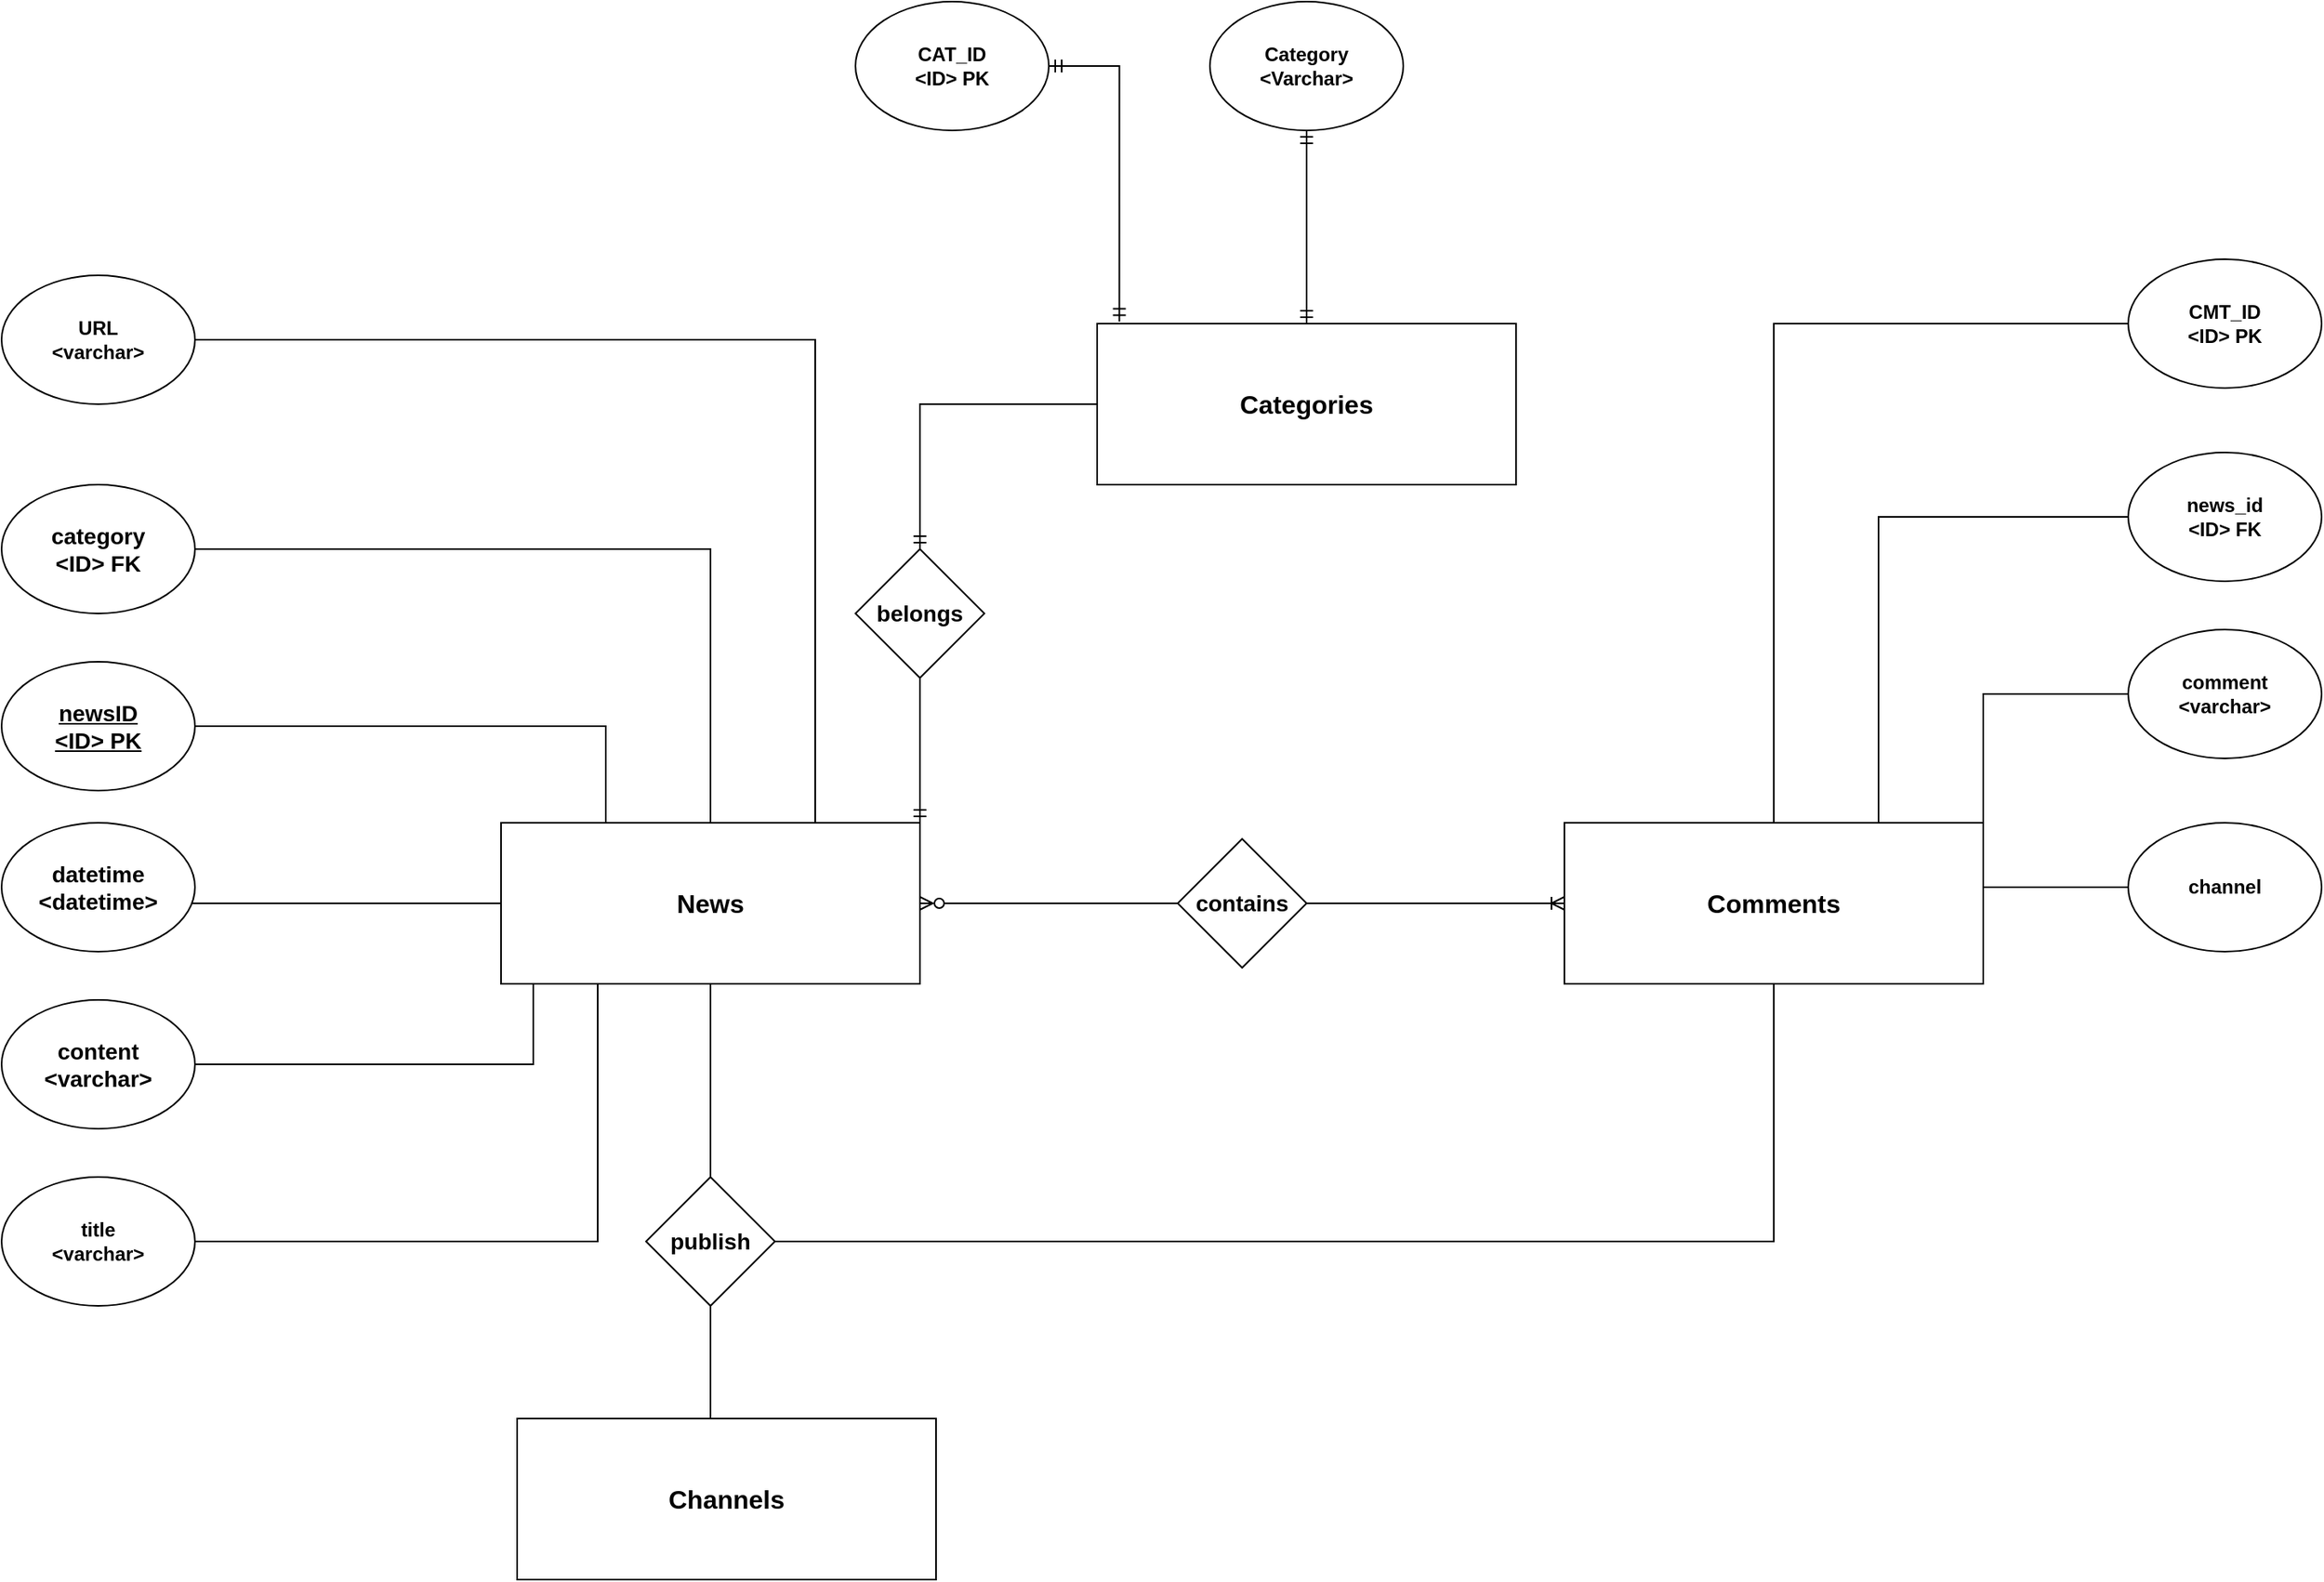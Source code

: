 <mxfile version="20.3.7" type="github">
  <diagram id="R2lEEEUBdFMjLlhIrx00" name="Page-1">
    <mxGraphModel dx="2071" dy="1772" grid="1" gridSize="10" guides="1" tooltips="1" connect="1" arrows="1" fold="1" page="1" pageScale="1" pageWidth="850" pageHeight="1100" math="0" shadow="0" extFonts="Permanent Marker^https://fonts.googleapis.com/css?family=Permanent+Marker">
      <root>
        <mxCell id="0" />
        <mxCell id="1" parent="0" />
        <mxCell id="RLFhRpxJglFCo0WGlOcY-26" style="edgeStyle=orthogonalEdgeStyle;rounded=0;orthogonalLoop=1;jettySize=auto;html=1;exitX=1;exitY=0.5;exitDx=0;exitDy=0;fontSize=14;endArrow=none;endFill=0;entryX=0;entryY=0.5;entryDx=0;entryDy=0;startArrow=ERzeroToMany;startFill=0;" edge="1" parent="1" source="RLFhRpxJglFCo0WGlOcY-2" target="RLFhRpxJglFCo0WGlOcY-27">
          <mxGeometry relative="1" as="geometry" />
        </mxCell>
        <mxCell id="RLFhRpxJglFCo0WGlOcY-48" style="edgeStyle=orthogonalEdgeStyle;rounded=0;orthogonalLoop=1;jettySize=auto;html=1;fontSize=14;startArrow=none;startFill=0;endArrow=none;endFill=0;" edge="1" parent="1" source="RLFhRpxJglFCo0WGlOcY-2" target="RLFhRpxJglFCo0WGlOcY-46">
          <mxGeometry relative="1" as="geometry" />
        </mxCell>
        <mxCell id="RLFhRpxJglFCo0WGlOcY-54" style="edgeStyle=orthogonalEdgeStyle;rounded=0;orthogonalLoop=1;jettySize=auto;html=1;exitX=1;exitY=0;exitDx=0;exitDy=0;entryX=0.5;entryY=1;entryDx=0;entryDy=0;fontSize=14;startArrow=ERmandOne;startFill=0;endArrow=none;endFill=0;" edge="1" parent="1" source="RLFhRpxJglFCo0WGlOcY-2" target="RLFhRpxJglFCo0WGlOcY-52">
          <mxGeometry relative="1" as="geometry" />
        </mxCell>
        <mxCell id="RLFhRpxJglFCo0WGlOcY-2" value="News" style="rounded=0;whiteSpace=wrap;html=1;fontSize=16;fontStyle=1" vertex="1" parent="1">
          <mxGeometry x="190" y="230" width="260" height="100" as="geometry" />
        </mxCell>
        <mxCell id="RLFhRpxJglFCo0WGlOcY-5" style="edgeStyle=orthogonalEdgeStyle;rounded=0;orthogonalLoop=1;jettySize=auto;html=1;entryX=0.25;entryY=0;entryDx=0;entryDy=0;fontSize=16;endArrow=none;endFill=0;" edge="1" parent="1" source="RLFhRpxJglFCo0WGlOcY-4" target="RLFhRpxJglFCo0WGlOcY-2">
          <mxGeometry relative="1" as="geometry" />
        </mxCell>
        <mxCell id="RLFhRpxJglFCo0WGlOcY-4" value="newsID&lt;br style=&quot;font-size: 14px;&quot;&gt;&amp;lt;ID&amp;gt; PK" style="ellipse;whiteSpace=wrap;html=1;fontStyle=5;fontSize=14;" vertex="1" parent="1">
          <mxGeometry x="-120" y="130" width="120" height="80" as="geometry" />
        </mxCell>
        <mxCell id="RLFhRpxJglFCo0WGlOcY-7" style="edgeStyle=orthogonalEdgeStyle;rounded=0;orthogonalLoop=1;jettySize=auto;html=1;entryX=0;entryY=0.5;entryDx=0;entryDy=0;fontSize=16;endArrow=none;endFill=0;" edge="1" parent="1" source="RLFhRpxJglFCo0WGlOcY-6" target="RLFhRpxJglFCo0WGlOcY-2">
          <mxGeometry relative="1" as="geometry">
            <Array as="points">
              <mxPoint x="60" y="280" />
              <mxPoint x="60" y="280" />
            </Array>
          </mxGeometry>
        </mxCell>
        <mxCell id="RLFhRpxJglFCo0WGlOcY-6" value="datetime&lt;br style=&quot;font-size: 14px;&quot;&gt;&amp;lt;datetime&amp;gt;" style="ellipse;whiteSpace=wrap;html=1;fontStyle=1;fontSize=14;" vertex="1" parent="1">
          <mxGeometry x="-120" y="230" width="120" height="80" as="geometry" />
        </mxCell>
        <mxCell id="RLFhRpxJglFCo0WGlOcY-11" style="edgeStyle=orthogonalEdgeStyle;rounded=0;orthogonalLoop=1;jettySize=auto;html=1;entryX=0.5;entryY=0;entryDx=0;entryDy=0;fontSize=16;endArrow=none;endFill=0;" edge="1" parent="1" source="RLFhRpxJglFCo0WGlOcY-10" target="RLFhRpxJglFCo0WGlOcY-2">
          <mxGeometry relative="1" as="geometry" />
        </mxCell>
        <mxCell id="RLFhRpxJglFCo0WGlOcY-10" value="category&lt;br style=&quot;font-size: 14px;&quot;&gt;&amp;lt;ID&amp;gt; FK" style="ellipse;whiteSpace=wrap;html=1;fontStyle=1;fontSize=14;" vertex="1" parent="1">
          <mxGeometry x="-120" y="20" width="120" height="80" as="geometry" />
        </mxCell>
        <mxCell id="RLFhRpxJglFCo0WGlOcY-17" style="edgeStyle=orthogonalEdgeStyle;rounded=0;orthogonalLoop=1;jettySize=auto;html=1;entryX=0.5;entryY=1;entryDx=0;entryDy=0;fontSize=16;endArrow=none;endFill=0;" edge="1" parent="1" source="RLFhRpxJglFCo0WGlOcY-16" target="RLFhRpxJglFCo0WGlOcY-2">
          <mxGeometry relative="1" as="geometry">
            <Array as="points">
              <mxPoint x="210" y="380" />
              <mxPoint x="210" y="330" />
            </Array>
          </mxGeometry>
        </mxCell>
        <mxCell id="RLFhRpxJglFCo0WGlOcY-16" value="content&lt;br style=&quot;font-size: 14px;&quot;&gt;&amp;lt;varchar&amp;gt;" style="ellipse;whiteSpace=wrap;html=1;fontStyle=1;fontSize=14;" vertex="1" parent="1">
          <mxGeometry x="-120" y="340" width="120" height="80" as="geometry" />
        </mxCell>
        <mxCell id="RLFhRpxJglFCo0WGlOcY-21" style="edgeStyle=orthogonalEdgeStyle;rounded=0;orthogonalLoop=1;jettySize=auto;html=1;entryX=0.75;entryY=1;entryDx=0;entryDy=0;fontSize=16;endArrow=none;endFill=0;" edge="1" parent="1" source="RLFhRpxJglFCo0WGlOcY-19" target="RLFhRpxJglFCo0WGlOcY-2">
          <mxGeometry relative="1" as="geometry">
            <Array as="points">
              <mxPoint x="250" y="490" />
              <mxPoint x="250" y="330" />
            </Array>
          </mxGeometry>
        </mxCell>
        <mxCell id="RLFhRpxJglFCo0WGlOcY-19" value="title&lt;br&gt;&amp;lt;varchar&amp;gt;" style="ellipse;whiteSpace=wrap;html=1;fontStyle=1" vertex="1" parent="1">
          <mxGeometry x="-120" y="450" width="120" height="80" as="geometry" />
        </mxCell>
        <mxCell id="RLFhRpxJglFCo0WGlOcY-24" style="edgeStyle=orthogonalEdgeStyle;rounded=0;orthogonalLoop=1;jettySize=auto;html=1;entryX=0.75;entryY=0;entryDx=0;entryDy=0;fontSize=16;endArrow=none;endFill=0;" edge="1" parent="1" source="RLFhRpxJglFCo0WGlOcY-23" target="RLFhRpxJglFCo0WGlOcY-2">
          <mxGeometry relative="1" as="geometry" />
        </mxCell>
        <mxCell id="RLFhRpxJglFCo0WGlOcY-23" value="URL&lt;br&gt;&amp;lt;varchar&amp;gt;" style="ellipse;whiteSpace=wrap;html=1;fontStyle=1" vertex="1" parent="1">
          <mxGeometry x="-120" y="-110" width="120" height="80" as="geometry" />
        </mxCell>
        <mxCell id="RLFhRpxJglFCo0WGlOcY-47" style="edgeStyle=orthogonalEdgeStyle;rounded=0;orthogonalLoop=1;jettySize=auto;html=1;exitX=0.5;exitY=1;exitDx=0;exitDy=0;entryX=1;entryY=0.5;entryDx=0;entryDy=0;fontSize=14;startArrow=none;startFill=0;endArrow=none;endFill=0;" edge="1" parent="1" source="RLFhRpxJglFCo0WGlOcY-25" target="RLFhRpxJglFCo0WGlOcY-46">
          <mxGeometry relative="1" as="geometry" />
        </mxCell>
        <mxCell id="RLFhRpxJglFCo0WGlOcY-25" value="Comments" style="rounded=0;whiteSpace=wrap;html=1;fontSize=16;fontStyle=1" vertex="1" parent="1">
          <mxGeometry x="850" y="230" width="260" height="100" as="geometry" />
        </mxCell>
        <mxCell id="RLFhRpxJglFCo0WGlOcY-31" style="edgeStyle=orthogonalEdgeStyle;rounded=0;orthogonalLoop=1;jettySize=auto;html=1;exitX=1;exitY=0.5;exitDx=0;exitDy=0;fontSize=14;startArrow=none;startFill=0;endArrow=ERoneToMany;endFill=0;" edge="1" parent="1" source="RLFhRpxJglFCo0WGlOcY-27" target="RLFhRpxJglFCo0WGlOcY-25">
          <mxGeometry relative="1" as="geometry" />
        </mxCell>
        <mxCell id="RLFhRpxJglFCo0WGlOcY-27" value="contains" style="rhombus;whiteSpace=wrap;html=1;fontSize=14;fontStyle=1" vertex="1" parent="1">
          <mxGeometry x="610" y="240" width="80" height="80" as="geometry" />
        </mxCell>
        <mxCell id="RLFhRpxJglFCo0WGlOcY-33" style="edgeStyle=orthogonalEdgeStyle;rounded=0;orthogonalLoop=1;jettySize=auto;html=1;fontSize=14;startArrow=none;startFill=0;endArrow=none;endFill=0;" edge="1" parent="1" source="RLFhRpxJglFCo0WGlOcY-32" target="RLFhRpxJglFCo0WGlOcY-25">
          <mxGeometry relative="1" as="geometry" />
        </mxCell>
        <mxCell id="RLFhRpxJglFCo0WGlOcY-32" value="CMT_ID&lt;br&gt;&amp;lt;ID&amp;gt; PK" style="ellipse;whiteSpace=wrap;html=1;fontStyle=1" vertex="1" parent="1">
          <mxGeometry x="1200" y="-120" width="120" height="80" as="geometry" />
        </mxCell>
        <mxCell id="RLFhRpxJglFCo0WGlOcY-35" style="edgeStyle=orthogonalEdgeStyle;rounded=0;orthogonalLoop=1;jettySize=auto;html=1;entryX=0.75;entryY=0;entryDx=0;entryDy=0;fontSize=14;startArrow=none;startFill=0;endArrow=none;endFill=0;" edge="1" parent="1" source="RLFhRpxJglFCo0WGlOcY-34" target="RLFhRpxJglFCo0WGlOcY-25">
          <mxGeometry relative="1" as="geometry" />
        </mxCell>
        <mxCell id="RLFhRpxJglFCo0WGlOcY-34" value="news_id&lt;br&gt;&amp;lt;ID&amp;gt; FK" style="ellipse;whiteSpace=wrap;html=1;fontStyle=1" vertex="1" parent="1">
          <mxGeometry x="1200" width="120" height="80" as="geometry" />
        </mxCell>
        <mxCell id="RLFhRpxJglFCo0WGlOcY-38" style="edgeStyle=orthogonalEdgeStyle;rounded=0;orthogonalLoop=1;jettySize=auto;html=1;entryX=1;entryY=0;entryDx=0;entryDy=0;fontSize=14;startArrow=none;startFill=0;endArrow=none;endFill=0;" edge="1" parent="1" source="RLFhRpxJglFCo0WGlOcY-36" target="RLFhRpxJglFCo0WGlOcY-25">
          <mxGeometry relative="1" as="geometry" />
        </mxCell>
        <mxCell id="RLFhRpxJglFCo0WGlOcY-36" value="comment&lt;br&gt;&amp;lt;varchar&amp;gt;" style="ellipse;whiteSpace=wrap;html=1;fontStyle=1" vertex="1" parent="1">
          <mxGeometry x="1200" y="110" width="120" height="80" as="geometry" />
        </mxCell>
        <mxCell id="RLFhRpxJglFCo0WGlOcY-42" value="Channels" style="rounded=0;whiteSpace=wrap;html=1;fontSize=16;fontStyle=1" vertex="1" parent="1">
          <mxGeometry x="200" y="600" width="260" height="100" as="geometry" />
        </mxCell>
        <mxCell id="RLFhRpxJglFCo0WGlOcY-53" style="edgeStyle=orthogonalEdgeStyle;rounded=0;orthogonalLoop=1;jettySize=auto;html=1;exitX=0;exitY=0.5;exitDx=0;exitDy=0;entryX=0.5;entryY=0;entryDx=0;entryDy=0;fontSize=14;startArrow=none;startFill=0;endArrow=ERmandOne;endFill=0;" edge="1" parent="1" source="RLFhRpxJglFCo0WGlOcY-43" target="RLFhRpxJglFCo0WGlOcY-52">
          <mxGeometry relative="1" as="geometry" />
        </mxCell>
        <mxCell id="RLFhRpxJglFCo0WGlOcY-43" value="Categories" style="rounded=0;whiteSpace=wrap;html=1;fontSize=16;fontStyle=1" vertex="1" parent="1">
          <mxGeometry x="560" y="-80" width="260" height="100" as="geometry" />
        </mxCell>
        <mxCell id="RLFhRpxJglFCo0WGlOcY-45" style="edgeStyle=orthogonalEdgeStyle;rounded=0;orthogonalLoop=1;jettySize=auto;html=1;fontSize=14;startArrow=none;startFill=0;endArrow=none;endFill=0;" edge="1" parent="1" source="RLFhRpxJglFCo0WGlOcY-44" target="RLFhRpxJglFCo0WGlOcY-25">
          <mxGeometry relative="1" as="geometry">
            <Array as="points">
              <mxPoint x="1130" y="270" />
              <mxPoint x="1130" y="270" />
            </Array>
          </mxGeometry>
        </mxCell>
        <mxCell id="RLFhRpxJglFCo0WGlOcY-44" value="channel" style="ellipse;whiteSpace=wrap;html=1;fontStyle=1" vertex="1" parent="1">
          <mxGeometry x="1200" y="230" width="120" height="80" as="geometry" />
        </mxCell>
        <mxCell id="RLFhRpxJglFCo0WGlOcY-49" style="edgeStyle=orthogonalEdgeStyle;rounded=0;orthogonalLoop=1;jettySize=auto;html=1;exitX=0.5;exitY=1;exitDx=0;exitDy=0;fontSize=14;startArrow=none;startFill=0;endArrow=none;endFill=0;" edge="1" parent="1" source="RLFhRpxJglFCo0WGlOcY-46">
          <mxGeometry relative="1" as="geometry">
            <mxPoint x="320" y="600" as="targetPoint" />
          </mxGeometry>
        </mxCell>
        <mxCell id="RLFhRpxJglFCo0WGlOcY-46" value="publish" style="rhombus;whiteSpace=wrap;html=1;fontSize=14;fontStyle=1" vertex="1" parent="1">
          <mxGeometry x="280" y="450" width="80" height="80" as="geometry" />
        </mxCell>
        <mxCell id="RLFhRpxJglFCo0WGlOcY-52" value="belongs" style="rhombus;whiteSpace=wrap;html=1;fontSize=14;fontStyle=1" vertex="1" parent="1">
          <mxGeometry x="410" y="60" width="80" height="80" as="geometry" />
        </mxCell>
        <mxCell id="RLFhRpxJglFCo0WGlOcY-56" style="edgeStyle=orthogonalEdgeStyle;rounded=0;orthogonalLoop=1;jettySize=auto;html=1;entryX=0.053;entryY=-0.012;entryDx=0;entryDy=0;entryPerimeter=0;fontSize=14;startArrow=ERmandOne;startFill=0;endArrow=ERmandOne;endFill=0;" edge="1" parent="1" source="RLFhRpxJglFCo0WGlOcY-55" target="RLFhRpxJglFCo0WGlOcY-43">
          <mxGeometry relative="1" as="geometry" />
        </mxCell>
        <mxCell id="RLFhRpxJglFCo0WGlOcY-55" value="CAT_ID&lt;br&gt;&amp;lt;ID&amp;gt; PK" style="ellipse;whiteSpace=wrap;html=1;fontStyle=1" vertex="1" parent="1">
          <mxGeometry x="410" y="-280" width="120" height="80" as="geometry" />
        </mxCell>
        <mxCell id="RLFhRpxJglFCo0WGlOcY-59" style="edgeStyle=orthogonalEdgeStyle;rounded=0;orthogonalLoop=1;jettySize=auto;html=1;fontSize=14;startArrow=ERmandOne;startFill=0;endArrow=ERmandOne;endFill=0;" edge="1" parent="1" source="RLFhRpxJglFCo0WGlOcY-58" target="RLFhRpxJglFCo0WGlOcY-43">
          <mxGeometry relative="1" as="geometry" />
        </mxCell>
        <mxCell id="RLFhRpxJglFCo0WGlOcY-58" value="Category&lt;br&gt;&amp;lt;Varchar&amp;gt;" style="ellipse;whiteSpace=wrap;html=1;fontStyle=1" vertex="1" parent="1">
          <mxGeometry x="630" y="-280" width="120" height="80" as="geometry" />
        </mxCell>
      </root>
    </mxGraphModel>
  </diagram>
</mxfile>
